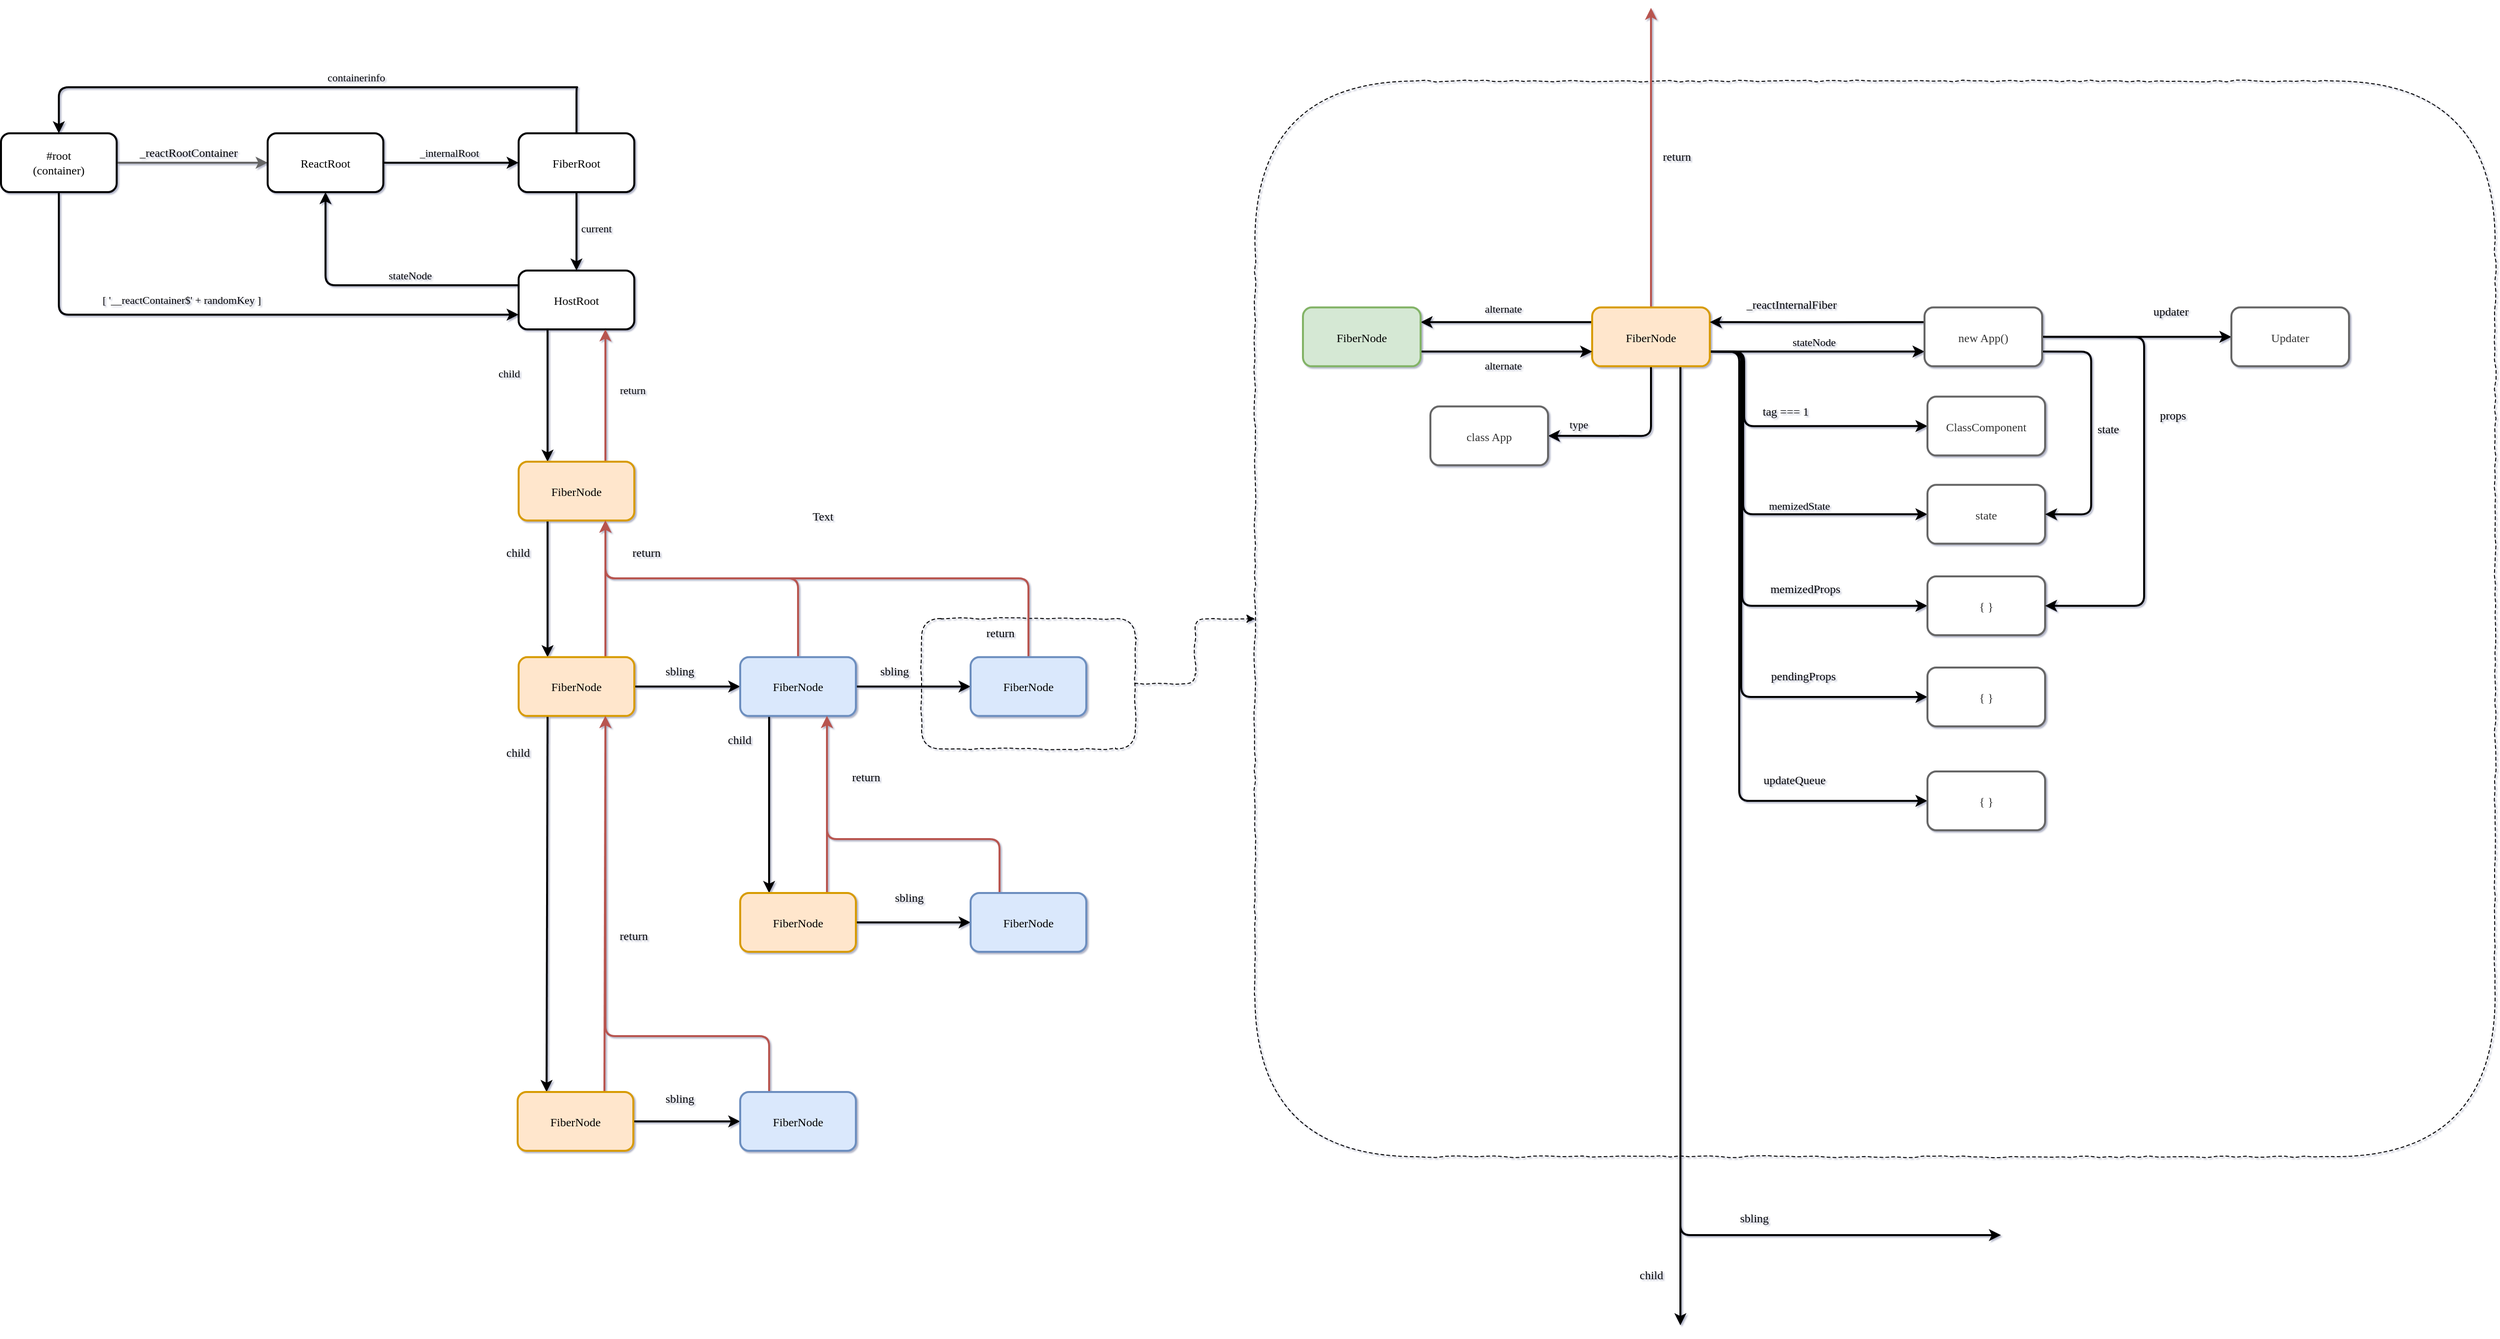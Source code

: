 <mxfile version="13.1.3" pages="3">
    <diagram id="6hGFLwfOUW9BJ-s0fimq" name="RenderTree">
        <mxGraphModel dx="6267" dy="971" grid="0" gridSize="10" guides="1" tooltips="1" connect="1" arrows="1" fold="1" page="1" pageScale="1" pageWidth="4681" pageHeight="3300" background="#ffffff" math="0" shadow="1">
            <root>
                <mxCell id="0"/>
                <mxCell id="1" parent="0"/>
                <mxCell id="yEIh349GqA8fDVVdykC9-94" style="edgeStyle=orthogonalEdgeStyle;rounded=1;jumpStyle=gap;orthogonalLoop=1;jettySize=auto;html=1;exitX=1;exitY=0.5;exitDx=0;exitDy=0;entryX=0;entryY=0.5;entryDx=0;entryDy=0;shadow=0;strokeWidth=1;fontFamily=Comic Sans MS;dashed=1;comic=1;" edge="1" parent="1" source="yEIh349GqA8fDVVdykC9-83" target="yEIh349GqA8fDVVdykC9-84">
                    <mxGeometry relative="1" as="geometry"/>
                </mxCell>
                <mxCell id="yEIh349GqA8fDVVdykC9-83" value="" style="rounded=1;whiteSpace=wrap;html=1;labelBackgroundColor=none;fillColor=none;fontFamily=Comic Sans MS;dashed=1;comic=1;" vertex="1" parent="1">
                    <mxGeometry x="-3642" y="667" width="218" height="133" as="geometry"/>
                </mxCell>
                <mxCell id="yEIh349GqA8fDVVdykC9-84" value="" style="rounded=1;whiteSpace=wrap;html=1;labelBackgroundColor=none;fillColor=none;fontFamily=Comic Sans MS;dashed=1;comic=1;glass=0;" vertex="1" parent="1">
                    <mxGeometry x="-3302" y="118.67" width="1265" height="1097.33" as="geometry"/>
                </mxCell>
                <mxCell id="5" value="" style="edgeStyle=orthogonalEdgeStyle;rounded=1;orthogonalLoop=1;jettySize=auto;html=1;fillColor=#f5f5f5;strokeColor=#666666;strokeWidth=2;fontFamily=Comic Sans MS;" parent="1" source="2" target="3" edge="1">
                    <mxGeometry relative="1" as="geometry">
                        <mxPoint x="-4141" y="202" as="targetPoint"/>
                    </mxGeometry>
                </mxCell>
                <mxCell id="6" value="&lt;span style=&quot;font-size: 12px&quot;&gt;_reactRootContainer&lt;/span&gt;" style="edgeLabel;html=1;align=center;verticalAlign=middle;resizable=0;points=[];labelBackgroundColor=none;fontColor=#000000;fontFamily=Comic Sans MS;" parent="5" vertex="1" connectable="0">
                    <mxGeometry x="-0.05" y="-2" relative="1" as="geometry">
                        <mxPoint y="-12" as="offset"/>
                    </mxGeometry>
                </mxCell>
                <mxCell id="26" style="edgeStyle=orthogonalEdgeStyle;rounded=1;orthogonalLoop=1;jettySize=auto;html=1;exitX=0.5;exitY=1;exitDx=0;exitDy=0;entryX=0;entryY=0.75;entryDx=0;entryDy=0;strokeWidth=2;strokeColor=#000000;fontFamily=Comic Sans MS;" parent="1" source="2" target="17" edge="1">
                    <mxGeometry relative="1" as="geometry"/>
                </mxCell>
                <mxCell id="27" value="[ '__reactContainer$' + randomKey ]" style="edgeLabel;html=1;align=center;verticalAlign=middle;resizable=0;points=[];labelBackgroundColor=none;fontColor=#000000;fontFamily=Comic Sans MS;" parent="26" vertex="1" connectable="0">
                    <mxGeometry x="-0.279" y="2" relative="1" as="geometry">
                        <mxPoint x="36" y="-13" as="offset"/>
                    </mxGeometry>
                </mxCell>
                <mxCell id="2" value="#root&lt;br&gt;(container)" style="rounded=1;whiteSpace=wrap;html=1;strokeWidth=2;fontFamily=Comic Sans MS;" parent="1" vertex="1">
                    <mxGeometry x="-4581" y="172" width="118" height="60" as="geometry"/>
                </mxCell>
                <mxCell id="9" value="" style="edgeStyle=orthogonalEdgeStyle;rounded=1;orthogonalLoop=1;jettySize=auto;html=1;strokeWidth=2;strokeColor=#000000;fontFamily=Comic Sans MS;" parent="1" source="3" target="8" edge="1">
                    <mxGeometry relative="1" as="geometry"/>
                </mxCell>
                <mxCell id="10" value="_internalRoot" style="edgeLabel;html=1;align=center;verticalAlign=middle;resizable=0;points=[];labelBackgroundColor=none;fontColor=#000000;fontFamily=Comic Sans MS;" parent="9" vertex="1" connectable="0">
                    <mxGeometry x="-0.11" y="-3" relative="1" as="geometry">
                        <mxPoint x="5" y="-13" as="offset"/>
                    </mxGeometry>
                </mxCell>
                <mxCell id="3" value="&lt;div style=&quot;line-height: 30px&quot;&gt;&lt;span&gt;ReactRoot&lt;/span&gt;&lt;br&gt;&lt;/div&gt;" style="rounded=1;whiteSpace=wrap;html=1;strokeWidth=2;fontFamily=Comic Sans MS;" parent="1" vertex="1">
                    <mxGeometry x="-4309" y="172" width="118" height="60" as="geometry"/>
                </mxCell>
                <mxCell id="14" value="" style="edgeStyle=orthogonalEdgeStyle;rounded=1;orthogonalLoop=1;jettySize=auto;html=1;entryX=0.5;entryY=0;entryDx=0;entryDy=0;exitX=0.5;exitY=0;exitDx=0;exitDy=0;strokeWidth=2;strokeColor=#000000;fontFamily=Comic Sans MS;" parent="1" source="8" target="2" edge="1">
                    <mxGeometry relative="1" as="geometry">
                        <mxPoint x="-3881" y="92" as="targetPoint"/>
                        <Array as="points">
                            <mxPoint x="-3993" y="125"/>
                            <mxPoint x="-4521" y="125"/>
                        </Array>
                    </mxGeometry>
                </mxCell>
                <mxCell id="16" value="containerinfo" style="edgeLabel;html=1;align=center;verticalAlign=middle;resizable=0;points=[];labelBackgroundColor=none;fontColor=#000000;fontFamily=Comic Sans MS;" parent="14" vertex="1" connectable="0">
                    <mxGeometry x="-0.12" y="1" relative="1" as="geometry">
                        <mxPoint y="-11" as="offset"/>
                    </mxGeometry>
                </mxCell>
                <mxCell id="18" value="" style="edgeStyle=orthogonalEdgeStyle;rounded=1;orthogonalLoop=1;jettySize=auto;html=1;strokeWidth=2;strokeColor=#000000;fontFamily=Comic Sans MS;" parent="1" source="8" target="17" edge="1">
                    <mxGeometry relative="1" as="geometry"/>
                </mxCell>
                <mxCell id="19" value="current" style="edgeLabel;html=1;align=center;verticalAlign=middle;resizable=0;points=[];labelBackgroundColor=none;fontColor=#000000;fontFamily=Comic Sans MS;" parent="18" vertex="1" connectable="0">
                    <mxGeometry x="-0.075" y="1" relative="1" as="geometry">
                        <mxPoint x="19" as="offset"/>
                    </mxGeometry>
                </mxCell>
                <mxCell id="8" value="&lt;div style=&quot;line-height: 30px&quot;&gt;FiberRoot&lt;/div&gt;" style="rounded=1;whiteSpace=wrap;html=1;strokeWidth=2;fontFamily=Comic Sans MS;" parent="1" vertex="1">
                    <mxGeometry x="-4053" y="172" width="118" height="60" as="geometry"/>
                </mxCell>
                <mxCell id="21" style="edgeStyle=orthogonalEdgeStyle;rounded=1;orthogonalLoop=1;jettySize=auto;html=1;exitX=0;exitY=0.25;exitDx=0;exitDy=0;entryX=0.5;entryY=1;entryDx=0;entryDy=0;strokeWidth=2;strokeColor=#000000;fontFamily=Comic Sans MS;" parent="1" source="17" target="3" edge="1">
                    <mxGeometry relative="1" as="geometry"/>
                </mxCell>
                <mxCell id="22" value="stateNode" style="edgeLabel;html=1;align=center;verticalAlign=middle;resizable=0;points=[];labelBackgroundColor=none;fontColor=#000000;fontFamily=Comic Sans MS;" parent="21" vertex="1" connectable="0">
                    <mxGeometry x="-0.238" y="-2" relative="1" as="geometry">
                        <mxPoint y="-8" as="offset"/>
                    </mxGeometry>
                </mxCell>
                <mxCell id="24" value="" style="edgeStyle=orthogonalEdgeStyle;rounded=1;orthogonalLoop=1;jettySize=auto;html=1;strokeWidth=2;strokeColor=#000000;fontFamily=Comic Sans MS;exitX=0.25;exitY=1;exitDx=0;exitDy=0;entryX=0.25;entryY=0;entryDx=0;entryDy=0;" parent="1" source="17" target="23" edge="1">
                    <mxGeometry relative="1" as="geometry">
                        <Array as="points">
                            <mxPoint x="-4023" y="438"/>
                            <mxPoint x="-4023" y="438"/>
                        </Array>
                    </mxGeometry>
                </mxCell>
                <mxCell id="25" value="child" style="edgeLabel;html=1;align=center;verticalAlign=middle;resizable=0;points=[];labelBackgroundColor=none;fontColor=#000000;fontFamily=Comic Sans MS;" parent="24" vertex="1" connectable="0">
                    <mxGeometry x="-0.15" y="1" relative="1" as="geometry">
                        <mxPoint x="-40.44" y="-13.14" as="offset"/>
                    </mxGeometry>
                </mxCell>
                <mxCell id="17" value="&lt;div style=&quot;line-height: 30px&quot;&gt;HostRoot&lt;/div&gt;" style="rounded=1;whiteSpace=wrap;html=1;strokeWidth=2;fontFamily=Comic Sans MS;" parent="1" vertex="1">
                    <mxGeometry x="-4053" y="312" width="118" height="60" as="geometry"/>
                </mxCell>
                <mxCell id="33" value="return" style="edgeStyle=orthogonalEdgeStyle;orthogonalLoop=1;jettySize=auto;html=1;exitX=0.75;exitY=0;exitDx=0;exitDy=0;fontFamily=Comic Sans MS;strokeColor=#b85450;fontColor=#000000;fillColor=#f8cecc;labelBackgroundColor=none;strokeWidth=2;entryX=0.75;entryY=1;entryDx=0;entryDy=0;" parent="1" source="23" target="17" edge="1">
                    <mxGeometry x="0.067" y="-27" relative="1" as="geometry">
                        <mxPoint y="-1" as="offset"/>
                        <mxPoint x="-3978" y="426" as="targetPoint"/>
                        <Array as="points">
                            <mxPoint x="-3964" y="435"/>
                            <mxPoint x="-3964" y="435"/>
                        </Array>
                    </mxGeometry>
                </mxCell>
                <mxCell id="yEIh349GqA8fDVVdykC9-129" style="edgeStyle=orthogonalEdgeStyle;rounded=1;comic=0;jumpStyle=gap;orthogonalLoop=1;jettySize=auto;html=1;exitX=0.25;exitY=1;exitDx=0;exitDy=0;entryX=0.25;entryY=0;entryDx=0;entryDy=0;shadow=0;strokeWidth=2;fontFamily=Comic Sans MS;" edge="1" parent="1" source="23" target="49">
                    <mxGeometry relative="1" as="geometry"/>
                </mxCell>
                <mxCell id="23" value="&lt;div style=&quot;line-height: 30px&quot;&gt;FiberNode&lt;/div&gt;" style="rounded=1;whiteSpace=wrap;html=1;strokeWidth=2;fillColor=#ffe6cc;strokeColor=#d79b00;fontFamily=Comic Sans MS;" parent="1" vertex="1">
                    <mxGeometry x="-4053" y="507" width="118" height="60" as="geometry"/>
                </mxCell>
                <mxCell id="55" value="" style="edgeStyle=orthogonalEdgeStyle;rounded=1;orthogonalLoop=1;jettySize=auto;html=1;strokeColor=#000000;strokeWidth=2;fontColor=#000000;fontFamily=Comic Sans MS;entryX=0;entryY=0.5;entryDx=0;entryDy=0;" parent="1" source="49" target="y9kCITBAPeY9TBbYFgal-57" edge="1">
                    <mxGeometry relative="1" as="geometry"/>
                </mxCell>
                <mxCell id="y9kCITBAPeY9TBbYFgal-62" value="" style="edgeStyle=orthogonalEdgeStyle;rounded=1;jumpStyle=gap;orthogonalLoop=1;jettySize=auto;html=1;fontFamily=Helvetica;strokeWidth=2;entryX=0.25;entryY=0;entryDx=0;entryDy=0;exitX=0.25;exitY=1;exitDx=0;exitDy=0;" edge="1" parent="1" source="49" target="y9kCITBAPeY9TBbYFgal-61">
                    <mxGeometry relative="1" as="geometry">
                        <mxPoint x="-3806" y="1083" as="targetPoint"/>
                        <Array as="points"/>
                    </mxGeometry>
                </mxCell>
                <mxCell id="yEIh349GqA8fDVVdykC9-130" style="edgeStyle=orthogonalEdgeStyle;rounded=1;comic=0;jumpStyle=gap;orthogonalLoop=1;jettySize=auto;html=1;exitX=0.75;exitY=0;exitDx=0;exitDy=0;entryX=0.75;entryY=1;entryDx=0;entryDy=0;shadow=0;strokeWidth=2;fontFamily=Comic Sans MS;fillColor=#f8cecc;strokeColor=#b85450;" edge="1" parent="1" source="49" target="23">
                    <mxGeometry relative="1" as="geometry"/>
                </mxCell>
                <mxCell id="49" value="&lt;div style=&quot;line-height: 30px&quot;&gt;FiberNode&lt;/div&gt;" style="rounded=1;whiteSpace=wrap;html=1;strokeWidth=2;fillColor=#ffe6cc;strokeColor=#d79b00;fontFamily=Comic Sans MS;" parent="1" vertex="1">
                    <mxGeometry x="-4053" y="706.41" width="118" height="60" as="geometry"/>
                </mxCell>
                <mxCell id="y9kCITBAPeY9TBbYFgal-65" style="edgeStyle=orthogonalEdgeStyle;rounded=1;jumpStyle=gap;orthogonalLoop=1;jettySize=auto;html=1;exitX=0.75;exitY=0;exitDx=0;exitDy=0;entryX=0.75;entryY=1;entryDx=0;entryDy=0;fontFamily=Helvetica;strokeWidth=2;fillColor=#f8cecc;strokeColor=#b85450;" edge="1" parent="1" source="y9kCITBAPeY9TBbYFgal-61" target="49">
                    <mxGeometry relative="1" as="geometry">
                        <Array as="points">
                            <mxPoint x="-3964" y="1150"/>
                        </Array>
                    </mxGeometry>
                </mxCell>
                <mxCell id="yEIh349GqA8fDVVdykC9-123" value="" style="edgeStyle=orthogonalEdgeStyle;rounded=1;comic=0;jumpStyle=gap;orthogonalLoop=1;jettySize=auto;html=1;shadow=0;strokeWidth=2;fontFamily=Comic Sans MS;" edge="1" parent="1" source="y9kCITBAPeY9TBbYFgal-61" target="yEIh349GqA8fDVVdykC9-122">
                    <mxGeometry relative="1" as="geometry"/>
                </mxCell>
                <mxCell id="y9kCITBAPeY9TBbYFgal-61" value="&lt;div style=&quot;line-height: 30px&quot;&gt;FiberNode&lt;/div&gt;" style="rounded=1;whiteSpace=wrap;html=1;strokeWidth=2;fillColor=#ffe6cc;strokeColor=#d79b00;fontFamily=Comic Sans MS;" vertex="1" parent="1">
                    <mxGeometry x="-4054" y="1150" width="118" height="60" as="geometry"/>
                </mxCell>
                <mxCell id="yEIh349GqA8fDVVdykC9-125" style="edgeStyle=orthogonalEdgeStyle;rounded=1;comic=0;jumpStyle=gap;orthogonalLoop=1;jettySize=auto;html=1;exitX=0.25;exitY=0;exitDx=0;exitDy=0;entryX=0.75;entryY=1;entryDx=0;entryDy=0;shadow=0;strokeWidth=2;fontFamily=Comic Sans MS;fillColor=#f8cecc;strokeColor=#b85450;" edge="1" parent="1" source="yEIh349GqA8fDVVdykC9-122" target="49">
                    <mxGeometry relative="1" as="geometry">
                        <Array as="points">
                            <mxPoint x="-3797" y="1093"/>
                            <mxPoint x="-3964" y="1093"/>
                        </Array>
                    </mxGeometry>
                </mxCell>
                <mxCell id="yEIh349GqA8fDVVdykC9-122" value="&lt;div style=&quot;line-height: 30px&quot;&gt;FiberNode&lt;/div&gt;" style="rounded=1;whiteSpace=wrap;html=1;strokeWidth=2;fillColor=#dae8fc;strokeColor=#6c8ebf;fontFamily=Comic Sans MS;" vertex="1" parent="1">
                    <mxGeometry x="-3827" y="1150" width="118" height="60" as="geometry"/>
                </mxCell>
                <mxCell id="4NaioDf9YOaBLqnRRTNc-61" style="edgeStyle=orthogonalEdgeStyle;rounded=1;orthogonalLoop=1;jettySize=auto;html=1;exitX=0.5;exitY=0;exitDx=0;exitDy=0;entryX=0.75;entryY=1;entryDx=0;entryDy=0;strokeColor=#b85450;strokeWidth=2;fontColor=#000000;fontFamily=Comic Sans MS;fillColor=#f8cecc;" parent="1" source="54" target="23" edge="1">
                    <mxGeometry relative="1" as="geometry">
                        <Array as="points">
                            <mxPoint x="-3533" y="626"/>
                            <mxPoint x="-3964" y="626"/>
                        </Array>
                    </mxGeometry>
                </mxCell>
                <mxCell id="y9kCITBAPeY9TBbYFgal-58" style="edgeStyle=orthogonalEdgeStyle;rounded=1;jumpStyle=gap;orthogonalLoop=1;jettySize=auto;html=1;exitX=1;exitY=0.5;exitDx=0;exitDy=0;entryX=0;entryY=0.5;entryDx=0;entryDy=0;fontFamily=Comic Sans MS;strokeWidth=2;" edge="1" parent="1" source="y9kCITBAPeY9TBbYFgal-57" target="54">
                    <mxGeometry relative="1" as="geometry">
                        <Array as="points"/>
                    </mxGeometry>
                </mxCell>
                <mxCell id="54" value="&lt;div style=&quot;line-height: 30px&quot;&gt;FiberNode&lt;/div&gt;" style="rounded=1;whiteSpace=wrap;html=1;strokeWidth=2;fontFamily=Comic Sans MS;fillColor=#dae8fc;strokeColor=#6c8ebf;" parent="1" vertex="1">
                    <mxGeometry x="-3592" y="706.41" width="118" height="60" as="geometry"/>
                </mxCell>
                <mxCell id="57" value="sbling" style="text;html=1;align=center;verticalAlign=middle;resizable=0;points=[];autosize=1;fontColor=#000000;fontFamily=Comic Sans MS;" parent="1" vertex="1">
                    <mxGeometry x="-3691" y="712.41" width="42" height="18" as="geometry"/>
                </mxCell>
                <mxCell id="y9kCITBAPeY9TBbYFgal-60" style="edgeStyle=orthogonalEdgeStyle;rounded=1;jumpStyle=gap;orthogonalLoop=1;jettySize=auto;html=1;exitX=0.5;exitY=0;exitDx=0;exitDy=0;entryX=0.75;entryY=1;entryDx=0;entryDy=0;fontFamily=Comic Sans MS;strokeWidth=2;fillColor=#f8cecc;strokeColor=#b85450;" edge="1" parent="1" source="y9kCITBAPeY9TBbYFgal-57" target="23">
                    <mxGeometry relative="1" as="geometry">
                        <Array as="points">
                            <mxPoint x="-3768" y="626"/>
                            <mxPoint x="-3964" y="626"/>
                        </Array>
                    </mxGeometry>
                </mxCell>
                <mxCell id="yEIh349GqA8fDVVdykC9-127" style="edgeStyle=orthogonalEdgeStyle;rounded=1;comic=0;jumpStyle=gap;orthogonalLoop=1;jettySize=auto;html=1;exitX=0.25;exitY=1;exitDx=0;exitDy=0;entryX=0.25;entryY=0;entryDx=0;entryDy=0;shadow=0;strokeWidth=2;fontFamily=Comic Sans MS;" edge="1" parent="1" source="y9kCITBAPeY9TBbYFgal-57" target="yEIh349GqA8fDVVdykC9-110">
                    <mxGeometry relative="1" as="geometry"/>
                </mxCell>
                <mxCell id="y9kCITBAPeY9TBbYFgal-57" value="&lt;div style=&quot;line-height: 30px&quot;&gt;FiberNode&lt;/div&gt;" style="rounded=1;whiteSpace=wrap;html=1;strokeWidth=2;fontFamily=Comic Sans MS;fillColor=#dae8fc;strokeColor=#6c8ebf;" vertex="1" parent="1">
                    <mxGeometry x="-3827" y="706.41" width="118" height="60" as="geometry"/>
                </mxCell>
                <mxCell id="yEIh349GqA8fDVVdykC9-118" value="" style="edgeStyle=orthogonalEdgeStyle;rounded=1;comic=0;jumpStyle=gap;orthogonalLoop=1;jettySize=auto;html=1;shadow=0;strokeWidth=2;fontFamily=Comic Sans MS;" edge="1" parent="1" source="yEIh349GqA8fDVVdykC9-110" target="yEIh349GqA8fDVVdykC9-117">
                    <mxGeometry relative="1" as="geometry"/>
                </mxCell>
                <mxCell id="yEIh349GqA8fDVVdykC9-126" style="edgeStyle=orthogonalEdgeStyle;rounded=1;comic=0;jumpStyle=gap;orthogonalLoop=1;jettySize=auto;html=1;exitX=0.75;exitY=0;exitDx=0;exitDy=0;entryX=0.75;entryY=1;entryDx=0;entryDy=0;shadow=0;strokeWidth=2;fontFamily=Comic Sans MS;fillColor=#f8cecc;strokeColor=#b85450;" edge="1" parent="1" source="yEIh349GqA8fDVVdykC9-110" target="y9kCITBAPeY9TBbYFgal-57">
                    <mxGeometry relative="1" as="geometry"/>
                </mxCell>
                <mxCell id="yEIh349GqA8fDVVdykC9-110" value="&lt;div style=&quot;line-height: 30px&quot;&gt;FiberNode&lt;/div&gt;" style="rounded=1;whiteSpace=wrap;html=1;strokeWidth=2;fontFamily=Comic Sans MS;fillColor=#ffe6cc;strokeColor=#d79b00;" vertex="1" parent="1">
                    <mxGeometry x="-3827" y="947" width="118" height="60" as="geometry"/>
                </mxCell>
                <mxCell id="yEIh349GqA8fDVVdykC9-120" style="edgeStyle=orthogonalEdgeStyle;rounded=1;comic=0;jumpStyle=gap;orthogonalLoop=1;jettySize=auto;html=1;exitX=0.25;exitY=0;exitDx=0;exitDy=0;shadow=0;strokeWidth=2;fontFamily=Comic Sans MS;entryX=0.75;entryY=1;entryDx=0;entryDy=0;fillColor=#f8cecc;strokeColor=#b85450;" edge="1" parent="1" source="yEIh349GqA8fDVVdykC9-117" target="y9kCITBAPeY9TBbYFgal-57">
                    <mxGeometry relative="1" as="geometry">
                        <mxPoint x="-3698" y="799" as="targetPoint"/>
                        <Array as="points">
                            <mxPoint x="-3562" y="892"/>
                            <mxPoint x="-3738" y="892"/>
                        </Array>
                    </mxGeometry>
                </mxCell>
                <mxCell id="yEIh349GqA8fDVVdykC9-117" value="&lt;div style=&quot;line-height: 30px&quot;&gt;FiberNode&lt;/div&gt;" style="rounded=1;whiteSpace=wrap;html=1;strokeWidth=2;fontFamily=Comic Sans MS;fillColor=#dae8fc;strokeColor=#6c8ebf;" vertex="1" parent="1">
                    <mxGeometry x="-3592" y="947" width="118" height="60" as="geometry"/>
                </mxCell>
                <mxCell id="y9kCITBAPeY9TBbYFgal-59" value="sbling" style="text;html=1;align=center;verticalAlign=middle;resizable=0;points=[];autosize=1;fontFamily=Comic Sans MS;" vertex="1" parent="1">
                    <mxGeometry x="-3910" y="712.41" width="42" height="18" as="geometry"/>
                </mxCell>
                <mxCell id="y9kCITBAPeY9TBbYFgal-63" value="child" style="text;html=1;align=center;verticalAlign=middle;resizable=0;points=[];autosize=1;fontFamily=Comic Sans MS;" vertex="1" parent="1">
                    <mxGeometry x="-4073" y="795" width="37" height="18" as="geometry"/>
                </mxCell>
                <mxCell id="y9kCITBAPeY9TBbYFgal-66" value="return" style="text;html=1;align=center;verticalAlign=middle;resizable=0;points=[];autosize=1;fontFamily=Comic Sans MS;" vertex="1" parent="1">
                    <mxGeometry x="-3959" y="982" width="46" height="18" as="geometry"/>
                </mxCell>
                <mxCell id="y9kCITBAPeY9TBbYFgal-68" value="return" style="text;html=1;align=center;verticalAlign=middle;resizable=0;points=[];autosize=1;fontFamily=Comic Sans MS;" vertex="1" parent="1">
                    <mxGeometry x="-3946" y="590.67" width="46" height="18" as="geometry"/>
                </mxCell>
                <mxCell id="y9kCITBAPeY9TBbYFgal-69" value="return" style="text;html=1;align=center;verticalAlign=middle;resizable=0;points=[];autosize=1;fontFamily=Comic Sans MS;" vertex="1" parent="1">
                    <mxGeometry x="-3585" y="673" width="46" height="18" as="geometry"/>
                </mxCell>
                <mxCell id="yEIh349GqA8fDVVdykC9-57" value="" style="edgeStyle=orthogonalEdgeStyle;rounded=1;orthogonalLoop=1;jettySize=auto;html=1;fontFamily=Comic Sans MS;strokeColor=#000000;strokeWidth=2;exitX=1;exitY=0.75;exitDx=0;exitDy=0;entryX=0;entryY=0.75;entryDx=0;entryDy=0;" edge="1" parent="1" source="yEIh349GqA8fDVVdykC9-65" target="yEIh349GqA8fDVVdykC9-75">
                    <mxGeometry relative="1" as="geometry"/>
                </mxCell>
                <mxCell id="yEIh349GqA8fDVVdykC9-58" value="stateNode" style="edgeLabel;html=1;align=center;verticalAlign=middle;resizable=0;points=[];fontFamily=Comic Sans MS;fontColor=#000000;labelBackgroundColor=none;" vertex="1" connectable="0" parent="yEIh349GqA8fDVVdykC9-57">
                    <mxGeometry x="-0.03" y="2" relative="1" as="geometry">
                        <mxPoint y="-8" as="offset"/>
                    </mxGeometry>
                </mxCell>
                <mxCell id="yEIh349GqA8fDVVdykC9-59" value="type" style="edgeStyle=orthogonalEdgeStyle;orthogonalLoop=1;jettySize=auto;html=1;labelBackgroundColor=none;strokeColor=#000000;strokeWidth=2;fontFamily=Comic Sans MS;fontColor=#000000;entryX=1;entryY=0.5;entryDx=0;entryDy=0;" edge="1" parent="1" source="yEIh349GqA8fDVVdykC9-65" target="yEIh349GqA8fDVVdykC9-71">
                    <mxGeometry x="0.637" y="-12" relative="1" as="geometry">
                        <Array as="points">
                            <mxPoint x="-2898" y="480.67"/>
                        </Array>
                        <mxPoint x="-1" as="offset"/>
                    </mxGeometry>
                </mxCell>
                <mxCell id="yEIh349GqA8fDVVdykC9-60" value="" style="edgeStyle=orthogonalEdgeStyle;rounded=1;orthogonalLoop=1;jettySize=auto;html=1;strokeColor=#000000;strokeWidth=2;exitX=1;exitY=0.75;exitDx=0;exitDy=0;fontFamily=Comic Sans MS;" edge="1" parent="1" source="yEIh349GqA8fDVVdykC9-65" target="yEIh349GqA8fDVVdykC9-70">
                    <mxGeometry relative="1" as="geometry">
                        <Array as="points">
                            <mxPoint x="-2804" y="394.67"/>
                            <mxPoint x="-2804" y="560.67"/>
                        </Array>
                    </mxGeometry>
                </mxCell>
                <mxCell id="yEIh349GqA8fDVVdykC9-61" value="memizedState" style="edgeLabel;html=1;align=center;verticalAlign=middle;resizable=0;points=[];fontColor=#000000;labelBackgroundColor=none;fontFamily=Comic Sans MS;" vertex="1" connectable="0" parent="yEIh349GqA8fDVVdykC9-60">
                    <mxGeometry x="-0.286" y="60" relative="1" as="geometry">
                        <mxPoint x="-3" y="53" as="offset"/>
                    </mxGeometry>
                </mxCell>
                <mxCell id="yEIh349GqA8fDVVdykC9-62" value="" style="edgeStyle=orthogonalEdgeStyle;rounded=1;orthogonalLoop=1;jettySize=auto;html=1;strokeColor=#000000;strokeWidth=2;fontColor=#000000;entryX=1;entryY=0.25;entryDx=0;entryDy=0;exitX=0;exitY=0.25;exitDx=0;exitDy=0;fontFamily=Comic Sans MS;" edge="1" parent="1" source="yEIh349GqA8fDVVdykC9-65" target="yEIh349GqA8fDVVdykC9-69">
                    <mxGeometry relative="1" as="geometry"/>
                </mxCell>
                <mxCell id="yEIh349GqA8fDVVdykC9-63" value="alternate" style="edgeLabel;html=1;align=center;verticalAlign=middle;resizable=0;points=[];fontColor=#000000;labelBackgroundColor=none;fontFamily=Comic Sans MS;" vertex="1" connectable="0" parent="yEIh349GqA8fDVVdykC9-62">
                    <mxGeometry x="0.04" relative="1" as="geometry">
                        <mxPoint y="-14" as="offset"/>
                    </mxGeometry>
                </mxCell>
                <mxCell id="yEIh349GqA8fDVVdykC9-64" style="edgeStyle=orthogonalEdgeStyle;rounded=1;orthogonalLoop=1;jettySize=auto;html=1;exitX=1;exitY=0.75;exitDx=0;exitDy=0;entryX=0;entryY=0.5;entryDx=0;entryDy=0;strokeColor=#000000;strokeWidth=2;fontColor=#000000;fontFamily=Comic Sans MS;" edge="1" parent="1" source="yEIh349GqA8fDVVdykC9-65" target="yEIh349GqA8fDVVdykC9-77">
                    <mxGeometry relative="1" as="geometry">
                        <Array as="points">
                            <mxPoint x="-2803" y="395"/>
                            <mxPoint x="-2803" y="471"/>
                        </Array>
                    </mxGeometry>
                </mxCell>
                <mxCell id="yEIh349GqA8fDVVdykC9-86" style="edgeStyle=orthogonalEdgeStyle;rounded=0;jumpStyle=gap;orthogonalLoop=1;jettySize=auto;html=1;exitX=0.5;exitY=0;exitDx=0;exitDy=0;shadow=0;fontFamily=Comic Sans MS;strokeWidth=2;fillColor=#f8cecc;strokeColor=#b85450;" edge="1" parent="1" source="yEIh349GqA8fDVVdykC9-65">
                    <mxGeometry relative="1" as="geometry">
                        <mxPoint x="-2898" y="44.003" as="targetPoint"/>
                    </mxGeometry>
                </mxCell>
                <mxCell id="yEIh349GqA8fDVVdykC9-89" style="edgeStyle=orthogonalEdgeStyle;rounded=0;jumpStyle=gap;orthogonalLoop=1;jettySize=auto;html=1;exitX=0.75;exitY=1;exitDx=0;exitDy=0;shadow=0;strokeWidth=2;fontFamily=Comic Sans MS;" edge="1" parent="1" source="yEIh349GqA8fDVVdykC9-65">
                    <mxGeometry relative="1" as="geometry">
                        <mxPoint x="-2868" y="1388" as="targetPoint"/>
                    </mxGeometry>
                </mxCell>
                <mxCell id="yEIh349GqA8fDVVdykC9-91" style="edgeStyle=orthogonalEdgeStyle;rounded=1;jumpStyle=gap;orthogonalLoop=1;jettySize=auto;html=1;exitX=0.75;exitY=1;exitDx=0;exitDy=0;strokeWidth=2;fontFamily=Helvetica;" edge="1" parent="1" source="yEIh349GqA8fDVVdykC9-65">
                    <mxGeometry relative="1" as="geometry">
                        <mxPoint x="-2541" y="1296" as="targetPoint"/>
                        <Array as="points">
                            <mxPoint x="-2868" y="1296"/>
                            <mxPoint x="-2548" y="1296"/>
                        </Array>
                    </mxGeometry>
                </mxCell>
                <mxCell id="yEIh349GqA8fDVVdykC9-98" style="edgeStyle=orthogonalEdgeStyle;rounded=1;comic=0;jumpStyle=gap;orthogonalLoop=1;jettySize=auto;html=1;exitX=1;exitY=0.75;exitDx=0;exitDy=0;entryX=0;entryY=0.5;entryDx=0;entryDy=0;shadow=0;strokeWidth=2;fontFamily=Comic Sans MS;" edge="1" parent="1" source="yEIh349GqA8fDVVdykC9-65" target="yEIh349GqA8fDVVdykC9-96">
                    <mxGeometry relative="1" as="geometry">
                        <Array as="points">
                            <mxPoint x="-2805" y="395"/>
                            <mxPoint x="-2805" y="654"/>
                        </Array>
                    </mxGeometry>
                </mxCell>
                <mxCell id="yEIh349GqA8fDVVdykC9-103" style="edgeStyle=orthogonalEdgeStyle;rounded=1;comic=0;jumpStyle=gap;orthogonalLoop=1;jettySize=auto;html=1;exitX=1;exitY=0.75;exitDx=0;exitDy=0;entryX=0;entryY=0.5;entryDx=0;entryDy=0;shadow=0;strokeWidth=2;fontFamily=Comic Sans MS;" edge="1" parent="1" source="yEIh349GqA8fDVVdykC9-65" target="yEIh349GqA8fDVVdykC9-102">
                    <mxGeometry relative="1" as="geometry">
                        <Array as="points">
                            <mxPoint x="-2806" y="395"/>
                            <mxPoint x="-2806" y="747"/>
                        </Array>
                    </mxGeometry>
                </mxCell>
                <mxCell id="yEIh349GqA8fDVVdykC9-108" style="edgeStyle=orthogonalEdgeStyle;rounded=1;comic=0;jumpStyle=gap;orthogonalLoop=1;jettySize=auto;html=1;exitX=1;exitY=0.75;exitDx=0;exitDy=0;entryX=0;entryY=0.5;entryDx=0;entryDy=0;shadow=0;strokeWidth=2;fontFamily=Comic Sans MS;" edge="1" parent="1" source="yEIh349GqA8fDVVdykC9-65" target="yEIh349GqA8fDVVdykC9-107">
                    <mxGeometry relative="1" as="geometry">
                        <Array as="points">
                            <mxPoint x="-2808" y="395"/>
                            <mxPoint x="-2808" y="853"/>
                        </Array>
                    </mxGeometry>
                </mxCell>
                <mxCell id="yEIh349GqA8fDVVdykC9-65" value="&lt;div style=&quot;line-height: 30px&quot;&gt;FiberNode&lt;/div&gt;" style="rounded=1;whiteSpace=wrap;html=1;strokeWidth=2;fillColor=#ffe6cc;strokeColor=#d79b00;fontFamily=Comic Sans MS;" vertex="1" parent="1">
                    <mxGeometry x="-2958" y="349.67" width="120" height="60" as="geometry"/>
                </mxCell>
                <mxCell id="yEIh349GqA8fDVVdykC9-66" value="" style="edgeStyle=orthogonalEdgeStyle;rounded=1;orthogonalLoop=1;jettySize=auto;html=1;exitX=1;exitY=0.75;exitDx=0;exitDy=0;entryX=0;entryY=0.75;entryDx=0;entryDy=0;strokeColor=#000000;strokeWidth=2;fontColor=#000000;shadow=0;jumpStyle=gap;fontFamily=Comic Sans MS;" edge="1" parent="1" source="yEIh349GqA8fDVVdykC9-69" target="yEIh349GqA8fDVVdykC9-65">
                    <mxGeometry x="-0.006" y="-15" relative="1" as="geometry">
                        <mxPoint as="offset"/>
                    </mxGeometry>
                </mxCell>
                <mxCell id="yEIh349GqA8fDVVdykC9-69" value="&lt;div style=&quot;line-height: 30px&quot;&gt;FiberNode&lt;/div&gt;" style="rounded=1;whiteSpace=wrap;html=1;strokeWidth=2;fillColor=#d5e8d4;strokeColor=#82b366;fontFamily=Comic Sans MS;" vertex="1" parent="1">
                    <mxGeometry x="-3253" y="349.67" width="120" height="60" as="geometry"/>
                </mxCell>
                <mxCell id="yEIh349GqA8fDVVdykC9-70" value="&lt;div style=&quot;line-height: 30px&quot;&gt;state&lt;/div&gt;" style="rounded=1;whiteSpace=wrap;html=1;strokeWidth=2;fillColor=#ffffff;strokeColor=#666666;fontColor=#333333;fontFamily=Comic Sans MS;" vertex="1" parent="1">
                    <mxGeometry x="-2616" y="530.67" width="120" height="60" as="geometry"/>
                </mxCell>
                <mxCell id="yEIh349GqA8fDVVdykC9-96" value="&lt;div style=&quot;line-height: 30px&quot;&gt;{ }&lt;/div&gt;" style="rounded=1;whiteSpace=wrap;html=1;strokeWidth=2;fillColor=#ffffff;strokeColor=#666666;fontColor=#333333;fontFamily=Comic Sans MS;" vertex="1" parent="1">
                    <mxGeometry x="-2616" y="624.0" width="120" height="60" as="geometry"/>
                </mxCell>
                <mxCell id="yEIh349GqA8fDVVdykC9-71" value="&lt;div style=&quot;line-height: 30px&quot;&gt;class App&lt;/div&gt;" style="rounded=1;whiteSpace=wrap;html=1;strokeWidth=2;fillColor=#ffffff;strokeColor=#666666;fontColor=#333333;fontFamily=Comic Sans MS;labelBackgroundColor=none;" vertex="1" parent="1">
                    <mxGeometry x="-3123" y="450.67" width="120" height="60" as="geometry"/>
                </mxCell>
                <mxCell id="yEIh349GqA8fDVVdykC9-72" value="&lt;div style=&quot;color: rgb(0 , 0 , 0) ; background-color: rgb(255 , 255 , 255) ; font-size: 12px ; line-height: 30px&quot;&gt;&lt;br&gt;&lt;/div&gt;" style="edgeStyle=orthogonalEdgeStyle;rounded=1;orthogonalLoop=1;jettySize=auto;html=1;exitX=0;exitY=0.25;exitDx=0;exitDy=0;entryX=1;entryY=0.25;entryDx=0;entryDy=0;fontFamily=Comic Sans MS;strokeColor=#000000;strokeWidth=2;labelBackgroundColor=none;" edge="1" parent="1" source="yEIh349GqA8fDVVdykC9-75" target="yEIh349GqA8fDVVdykC9-65">
                    <mxGeometry x="0.02" y="-22" relative="1" as="geometry">
                        <Array as="points">
                            <mxPoint x="-2742" y="364.67"/>
                            <mxPoint x="-2742" y="364.67"/>
                        </Array>
                        <mxPoint as="offset"/>
                    </mxGeometry>
                </mxCell>
                <mxCell id="yEIh349GqA8fDVVdykC9-73" value="" style="edgeStyle=orthogonalEdgeStyle;rounded=1;orthogonalLoop=1;jettySize=auto;html=1;strokeColor=#000000;strokeWidth=2;labelBackgroundColor=#2a2a2a;fontColor=#f0f0f0;fontFamily=Comic Sans MS;" edge="1" parent="1" source="yEIh349GqA8fDVVdykC9-75" target="yEIh349GqA8fDVVdykC9-76">
                    <mxGeometry x="0.025" y="18" relative="1" as="geometry">
                        <mxPoint as="offset"/>
                    </mxGeometry>
                </mxCell>
                <mxCell id="yEIh349GqA8fDVVdykC9-74" value="" style="edgeStyle=orthogonalEdgeStyle;rounded=1;orthogonalLoop=1;jettySize=auto;html=1;exitX=1;exitY=0.75;exitDx=0;exitDy=0;entryX=1;entryY=0.5;entryDx=0;entryDy=0;strokeColor=#000000;strokeWidth=2;fontFamily=Comic Sans MS;" edge="1" parent="1" source="yEIh349GqA8fDVVdykC9-75" target="yEIh349GqA8fDVVdykC9-70">
                    <mxGeometry x="-0.005" y="21" relative="1" as="geometry">
                        <mxPoint as="offset"/>
                        <Array as="points">
                            <mxPoint x="-2449" y="394.67"/>
                            <mxPoint x="-2449" y="560.67"/>
                        </Array>
                    </mxGeometry>
                </mxCell>
                <mxCell id="yEIh349GqA8fDVVdykC9-99" style="edgeStyle=orthogonalEdgeStyle;rounded=1;comic=0;jumpStyle=gap;orthogonalLoop=1;jettySize=auto;html=1;exitX=1;exitY=0.5;exitDx=0;exitDy=0;entryX=1;entryY=0.5;entryDx=0;entryDy=0;shadow=0;strokeWidth=2;fontFamily=Comic Sans MS;" edge="1" parent="1" source="yEIh349GqA8fDVVdykC9-75" target="yEIh349GqA8fDVVdykC9-96">
                    <mxGeometry relative="1" as="geometry">
                        <Array as="points">
                            <mxPoint x="-2395" y="380"/>
                            <mxPoint x="-2395" y="654"/>
                        </Array>
                    </mxGeometry>
                </mxCell>
                <mxCell id="yEIh349GqA8fDVVdykC9-75" value="&lt;div style=&quot;line-height: 30px&quot;&gt;new App()&lt;/div&gt;" style="rounded=1;whiteSpace=wrap;html=1;strokeWidth=2;fillColor=#ffffff;strokeColor=#666666;fontColor=#333333;fontFamily=Comic Sans MS;" vertex="1" parent="1">
                    <mxGeometry x="-2619" y="349.67" width="120" height="60" as="geometry"/>
                </mxCell>
                <mxCell id="yEIh349GqA8fDVVdykC9-76" value="&lt;div style=&quot;line-height: 30px&quot;&gt;Updater&lt;/div&gt;" style="rounded=1;whiteSpace=wrap;html=1;strokeWidth=2;fillColor=#ffffff;strokeColor=#666666;fontColor=#333333;fontFamily=Comic Sans MS;" vertex="1" parent="1">
                    <mxGeometry x="-2306" y="349.67" width="120" height="60" as="geometry"/>
                </mxCell>
                <mxCell id="yEIh349GqA8fDVVdykC9-77" value="&lt;div style=&quot;line-height: 30px&quot;&gt;ClassComponent&lt;/div&gt;" style="rounded=1;whiteSpace=wrap;html=1;strokeWidth=2;fillColor=#ffffff;strokeColor=#666666;fontColor=#333333;fontFamily=Comic Sans MS;" vertex="1" parent="1">
                    <mxGeometry x="-2616" y="440.67" width="120" height="60" as="geometry"/>
                </mxCell>
                <mxCell id="yEIh349GqA8fDVVdykC9-78" value="&lt;span style=&quot;&quot;&gt;alternate&lt;/span&gt;" style="edgeLabel;html=1;align=center;verticalAlign=middle;resizable=0;points=[];fontColor=#000000;labelBackgroundColor=none;fontFamily=Comic Sans MS;" vertex="1" connectable="0" parent="1">
                    <mxGeometry x="-3066" y="405.667" as="geometry">
                        <mxPoint x="17" y="2.92" as="offset"/>
                    </mxGeometry>
                </mxCell>
                <mxCell id="yEIh349GqA8fDVVdykC9-79" value="tag === 1" style="text;html=1;align=center;verticalAlign=middle;resizable=0;points=[];autosize=1;fontFamily=Comic Sans MS;" vertex="1" parent="1">
                    <mxGeometry x="-2791" y="446.67" width="59" height="18" as="geometry"/>
                </mxCell>
                <mxCell id="yEIh349GqA8fDVVdykC9-80" value="_reactInternalFiber" style="text;html=1;align=center;verticalAlign=middle;resizable=0;points=[];autosize=1;fontFamily=Comic Sans MS;" vertex="1" parent="1">
                    <mxGeometry x="-2817" y="337.67" width="124" height="18" as="geometry"/>
                </mxCell>
                <mxCell id="yEIh349GqA8fDVVdykC9-81" value="updater" style="text;html=1;align=center;verticalAlign=middle;resizable=0;points=[];autosize=1;fontFamily=Comic Sans MS;" vertex="1" parent="1">
                    <mxGeometry x="-2395" y="345.0" width="54" height="18" as="geometry"/>
                </mxCell>
                <mxCell id="yEIh349GqA8fDVVdykC9-82" value="state" style="text;html=1;align=center;verticalAlign=middle;resizable=0;points=[];autosize=1;fontFamily=Comic Sans MS;" vertex="1" parent="1">
                    <mxGeometry x="-2452" y="464.67" width="40" height="18" as="geometry"/>
                </mxCell>
                <mxCell id="yEIh349GqA8fDVVdykC9-88" value="return" style="text;html=1;align=center;verticalAlign=middle;resizable=0;points=[];autosize=1;fontFamily=Comic Sans MS;" vertex="1" parent="1">
                    <mxGeometry x="-2895" y="186.67" width="46" height="18" as="geometry"/>
                </mxCell>
                <mxCell id="yEIh349GqA8fDVVdykC9-90" value="child" style="text;html=1;align=center;verticalAlign=middle;resizable=0;points=[];autosize=1;fontFamily=Comic Sans MS;" vertex="1" parent="1">
                    <mxGeometry x="-2916.5" y="1328" width="37" height="18" as="geometry"/>
                </mxCell>
                <mxCell id="yEIh349GqA8fDVVdykC9-93" value="sbling" style="text;html=1;align=center;verticalAlign=middle;resizable=0;points=[];autosize=1;fontFamily=Comic Sans MS;" vertex="1" parent="1">
                    <mxGeometry x="-2814" y="1270" width="42" height="18" as="geometry"/>
                </mxCell>
                <mxCell id="yEIh349GqA8fDVVdykC9-100" value="props" style="text;html=1;align=center;verticalAlign=middle;resizable=0;points=[];autosize=1;fontFamily=Comic Sans MS;" vertex="1" parent="1">
                    <mxGeometry x="-2387" y="450.67" width="41" height="18" as="geometry"/>
                </mxCell>
                <mxCell id="yEIh349GqA8fDVVdykC9-101" value="memizedProps" style="text;html=1;align=center;verticalAlign=middle;resizable=0;points=[];autosize=1;fontFamily=Comic Sans MS;" vertex="1" parent="1">
                    <mxGeometry x="-2786" y="628" width="89" height="18" as="geometry"/>
                </mxCell>
                <mxCell id="yEIh349GqA8fDVVdykC9-102" value="&lt;div style=&quot;line-height: 30px&quot;&gt;{ }&lt;/div&gt;" style="rounded=1;whiteSpace=wrap;html=1;strokeWidth=2;fillColor=#ffffff;strokeColor=#666666;fontColor=#333333;fontFamily=Comic Sans MS;" vertex="1" parent="1">
                    <mxGeometry x="-2616" y="717.0" width="120" height="60" as="geometry"/>
                </mxCell>
                <mxCell id="yEIh349GqA8fDVVdykC9-104" value="pendingProps" style="text;html=1;align=center;verticalAlign=middle;resizable=0;points=[];autosize=1;fontFamily=Comic Sans MS;" vertex="1" parent="1">
                    <mxGeometry x="-2785" y="717" width="83" height="18" as="geometry"/>
                </mxCell>
                <mxCell id="yEIh349GqA8fDVVdykC9-107" value="&lt;div style=&quot;line-height: 30px&quot;&gt;{ }&lt;/div&gt;" style="rounded=1;whiteSpace=wrap;html=1;strokeWidth=2;fillColor=#ffffff;strokeColor=#666666;fontColor=#333333;fontFamily=Comic Sans MS;glass=0;" vertex="1" parent="1">
                    <mxGeometry x="-2616" y="823.0" width="120" height="60" as="geometry"/>
                </mxCell>
                <mxCell id="yEIh349GqA8fDVVdykC9-109" value="updateQueue" style="text;html=1;align=center;verticalAlign=middle;resizable=0;points=[];autosize=1;fontFamily=Comic Sans MS;" vertex="1" parent="1">
                    <mxGeometry x="-2794" y="823" width="84" height="18" as="geometry"/>
                </mxCell>
                <mxCell id="yEIh349GqA8fDVVdykC9-112" value="child" style="text;html=1;align=center;verticalAlign=middle;resizable=0;points=[];autosize=1;fontFamily=Comic Sans MS;" vertex="1" parent="1">
                    <mxGeometry x="-3846.5" y="782" width="37" height="18" as="geometry"/>
                </mxCell>
                <mxCell id="yEIh349GqA8fDVVdykC9-116" value="return" style="text;html=1;align=center;verticalAlign=middle;resizable=0;points=[];autosize=1;fontFamily=Comic Sans MS;" vertex="1" parent="1">
                    <mxGeometry x="-3722" y="820" width="46" height="18" as="geometry"/>
                </mxCell>
                <mxCell id="yEIh349GqA8fDVVdykC9-119" value="sbling" style="text;html=1;align=center;verticalAlign=middle;resizable=0;points=[];autosize=1;fontFamily=Comic Sans MS;" vertex="1" parent="1">
                    <mxGeometry x="-3676" y="943" width="42" height="18" as="geometry"/>
                </mxCell>
                <mxCell id="yEIh349GqA8fDVVdykC9-124" value="sbling" style="text;html=1;align=center;verticalAlign=middle;resizable=0;points=[];autosize=1;fontFamily=Comic Sans MS;" vertex="1" parent="1">
                    <mxGeometry x="-3910" y="1148" width="42" height="18" as="geometry"/>
                </mxCell>
                <mxCell id="yEIh349GqA8fDVVdykC9-131" value="child" style="text;html=1;align=center;verticalAlign=middle;resizable=0;points=[];autosize=1;fontFamily=Comic Sans MS;" vertex="1" parent="1">
                    <mxGeometry x="-4073" y="590.67" width="37" height="18" as="geometry"/>
                </mxCell>
                <mxCell id="yEIh349GqA8fDVVdykC9-132" value="Text" style="text;html=1;align=center;verticalAlign=middle;resizable=0;points=[];autosize=1;fontFamily=Comic Sans MS;" vertex="1" parent="1">
                    <mxGeometry x="-3762" y="554" width="37" height="18" as="geometry"/>
                </mxCell>
            </root>
        </mxGraphModel>
    </diagram>
    <diagram id="0tY4MHHX2nLIpk0cgm83" name="FiberNode">
        <mxGraphModel dx="1605" dy="1133" grid="0" gridSize="10" guides="1" tooltips="1" connect="1" arrows="1" fold="1" page="1" pageScale="1" pageWidth="1169" pageHeight="827" background="#ffffff" math="0" shadow="1">
            <root>
                <mxCell id="LTrPtRoPb31OrSVYZwRd-0"/>
                <mxCell id="LTrPtRoPb31OrSVYZwRd-1" parent="LTrPtRoPb31OrSVYZwRd-0"/>
                <mxCell id="1Sfmo3MfynGNBdfbKKN7-1" value="" style="edgeStyle=orthogonalEdgeStyle;rounded=1;orthogonalLoop=1;jettySize=auto;html=1;fontFamily=Comic Sans MS;strokeColor=#000000;strokeWidth=2;exitX=1;exitY=0.75;exitDx=0;exitDy=0;entryX=0;entryY=0.75;entryDx=0;entryDy=0;" parent="LTrPtRoPb31OrSVYZwRd-1" source="1Sfmo3MfynGNBdfbKKN7-10" target="1Sfmo3MfynGNBdfbKKN7-20" edge="1">
                    <mxGeometry relative="1" as="geometry"/>
                </mxCell>
                <mxCell id="1Sfmo3MfynGNBdfbKKN7-2" value="stateNode" style="edgeLabel;html=1;align=center;verticalAlign=middle;resizable=0;points=[];fontFamily=Comic Sans MS;fontColor=#000000;labelBackgroundColor=none;" parent="1Sfmo3MfynGNBdfbKKN7-1" vertex="1" connectable="0">
                    <mxGeometry x="-0.03" y="2" relative="1" as="geometry">
                        <mxPoint y="-8" as="offset"/>
                    </mxGeometry>
                </mxCell>
                <mxCell id="1Sfmo3MfynGNBdfbKKN7-3" value="type" style="edgeStyle=orthogonalEdgeStyle;orthogonalLoop=1;jettySize=auto;html=1;labelBackgroundColor=none;strokeColor=#000000;strokeWidth=2;fontFamily=Comic Sans MS;fontColor=#000000;entryX=1;entryY=0.5;entryDx=0;entryDy=0;" parent="LTrPtRoPb31OrSVYZwRd-1" source="1Sfmo3MfynGNBdfbKKN7-10" target="1Sfmo3MfynGNBdfbKKN7-16" edge="1">
                    <mxGeometry x="0.637" y="-12" relative="1" as="geometry">
                        <Array as="points">
                            <mxPoint x="391" y="539"/>
                        </Array>
                        <mxPoint x="-1" as="offset"/>
                    </mxGeometry>
                </mxCell>
                <mxCell id="1Sfmo3MfynGNBdfbKKN7-4" value="" style="edgeStyle=orthogonalEdgeStyle;rounded=1;orthogonalLoop=1;jettySize=auto;html=1;strokeColor=#000000;strokeWidth=2;exitX=1;exitY=0.75;exitDx=0;exitDy=0;fontFamily=Comic Sans MS;" parent="LTrPtRoPb31OrSVYZwRd-1" source="1Sfmo3MfynGNBdfbKKN7-10" target="1Sfmo3MfynGNBdfbKKN7-15" edge="1">
                    <mxGeometry relative="1" as="geometry">
                        <Array as="points">
                            <mxPoint x="485" y="453"/>
                            <mxPoint x="485" y="619"/>
                        </Array>
                    </mxGeometry>
                </mxCell>
                <mxCell id="1Sfmo3MfynGNBdfbKKN7-5" value="memizedState" style="edgeLabel;html=1;align=center;verticalAlign=middle;resizable=0;points=[];fontColor=#000000;labelBackgroundColor=none;fontFamily=Comic Sans MS;" parent="1Sfmo3MfynGNBdfbKKN7-4" vertex="1" connectable="0">
                    <mxGeometry x="-0.286" y="60" relative="1" as="geometry">
                        <mxPoint x="-3" y="53" as="offset"/>
                    </mxGeometry>
                </mxCell>
                <mxCell id="1Sfmo3MfynGNBdfbKKN7-6" value="" style="edgeStyle=orthogonalEdgeStyle;rounded=1;orthogonalLoop=1;jettySize=auto;html=1;strokeColor=#000000;strokeWidth=2;fontColor=#000000;entryX=1;entryY=0.25;entryDx=0;entryDy=0;exitX=0;exitY=0.25;exitDx=0;exitDy=0;fontFamily=Comic Sans MS;" parent="LTrPtRoPb31OrSVYZwRd-1" source="1Sfmo3MfynGNBdfbKKN7-10" target="1Sfmo3MfynGNBdfbKKN7-14" edge="1">
                    <mxGeometry relative="1" as="geometry"/>
                </mxCell>
                <mxCell id="1Sfmo3MfynGNBdfbKKN7-7" value="alternate" style="edgeLabel;html=1;align=center;verticalAlign=middle;resizable=0;points=[];fontColor=#000000;labelBackgroundColor=none;fontFamily=Comic Sans MS;" parent="1Sfmo3MfynGNBdfbKKN7-6" vertex="1" connectable="0">
                    <mxGeometry x="0.04" relative="1" as="geometry">
                        <mxPoint y="-14" as="offset"/>
                    </mxGeometry>
                </mxCell>
                <mxCell id="1Sfmo3MfynGNBdfbKKN7-8" style="edgeStyle=orthogonalEdgeStyle;rounded=1;orthogonalLoop=1;jettySize=auto;html=1;exitX=1;exitY=0.75;exitDx=0;exitDy=0;entryX=0;entryY=0.5;entryDx=0;entryDy=0;strokeColor=#000000;strokeWidth=2;fontColor=#000000;fontFamily=Comic Sans MS;" parent="LTrPtRoPb31OrSVYZwRd-1" source="1Sfmo3MfynGNBdfbKKN7-10" target="1Sfmo3MfynGNBdfbKKN7-22" edge="1">
                    <mxGeometry relative="1" as="geometry">
                        <Array as="points">
                            <mxPoint x="486" y="453"/>
                            <mxPoint x="486" y="529"/>
                        </Array>
                    </mxGeometry>
                </mxCell>
                <mxCell id="1Sfmo3MfynGNBdfbKKN7-49" style="edgeStyle=orthogonalEdgeStyle;rounded=1;orthogonalLoop=1;jettySize=auto;html=1;exitX=0.75;exitY=0;exitDx=0;exitDy=0;entryX=0.75;entryY=1;entryDx=0;entryDy=0;strokeColor=#000000;strokeWidth=2;fontColor=#000000;fontFamily=Comic Sans MS;" parent="LTrPtRoPb31OrSVYZwRd-1" source="1Sfmo3MfynGNBdfbKKN7-10" target="1Sfmo3MfynGNBdfbKKN7-46" edge="1">
                    <mxGeometry relative="1" as="geometry"/>
                </mxCell>
                <mxCell id="1Sfmo3MfynGNBdfbKKN7-50" value="return" style="edgeLabel;html=1;align=center;verticalAlign=middle;resizable=0;points=[];fontColor=#000000;labelBackgroundColor=none;fontFamily=Comic Sans MS;" parent="1Sfmo3MfynGNBdfbKKN7-49" vertex="1" connectable="0">
                    <mxGeometry x="0.143" relative="1" as="geometry">
                        <mxPoint x="19" y="-51" as="offset"/>
                    </mxGeometry>
                </mxCell>
                <mxCell id="1Sfmo3MfynGNBdfbKKN7-10" value="&lt;div style=&quot;line-height: 30px&quot;&gt;FiberNode&lt;/div&gt;" style="rounded=1;whiteSpace=wrap;html=1;strokeWidth=2;fillColor=#ffe6cc;strokeColor=#d79b00;fontFamily=Comic Sans MS;" parent="LTrPtRoPb31OrSVYZwRd-1" vertex="1">
                    <mxGeometry x="331" y="408" width="120" height="60" as="geometry"/>
                </mxCell>
                <mxCell id="1Sfmo3MfynGNBdfbKKN7-11" value="" style="edgeStyle=orthogonalEdgeStyle;rounded=1;orthogonalLoop=1;jettySize=auto;html=1;exitX=1;exitY=0.75;exitDx=0;exitDy=0;entryX=0;entryY=0.75;entryDx=0;entryDy=0;strokeColor=#000000;strokeWidth=2;fontColor=#000000;shadow=0;jumpStyle=gap;fontFamily=Comic Sans MS;" parent="LTrPtRoPb31OrSVYZwRd-1" source="1Sfmo3MfynGNBdfbKKN7-14" target="1Sfmo3MfynGNBdfbKKN7-10" edge="1">
                    <mxGeometry x="-0.006" y="-15" relative="1" as="geometry">
                        <mxPoint as="offset"/>
                    </mxGeometry>
                </mxCell>
                <mxCell id="1Sfmo3MfynGNBdfbKKN7-12" style="edgeStyle=orthogonalEdgeStyle;rounded=1;orthogonalLoop=1;jettySize=auto;html=1;exitX=0.75;exitY=1;exitDx=0;exitDy=0;entryX=0;entryY=0.5;entryDx=0;entryDy=0;strokeColor=#000000;strokeWidth=2;fontColor=#000000;fontFamily=Comic Sans MS;" parent="LTrPtRoPb31OrSVYZwRd-1" source="1Sfmo3MfynGNBdfbKKN7-14" target="1Sfmo3MfynGNBdfbKKN7-16" edge="1">
                    <mxGeometry relative="1" as="geometry"/>
                </mxCell>
                <mxCell id="1Sfmo3MfynGNBdfbKKN7-13" value="type" style="edgeLabel;html=1;align=center;verticalAlign=middle;resizable=0;points=[];fontColor=#000000;labelBackgroundColor=none;fontFamily=Comic Sans MS;" parent="1Sfmo3MfynGNBdfbKKN7-12" vertex="1" connectable="0">
                    <mxGeometry x="-0.584" y="4" relative="1" as="geometry">
                        <mxPoint x="17" y="2.92" as="offset"/>
                    </mxGeometry>
                </mxCell>
                <mxCell id="1Sfmo3MfynGNBdfbKKN7-14" value="&lt;div style=&quot;line-height: 30px&quot;&gt;FiberNode&lt;/div&gt;" style="rounded=1;whiteSpace=wrap;html=1;strokeWidth=2;fillColor=#ffffff;strokeColor=#666666;fontColor=#333333;fontFamily=Comic Sans MS;" parent="LTrPtRoPb31OrSVYZwRd-1" vertex="1">
                    <mxGeometry x="36" y="408" width="120" height="60" as="geometry"/>
                </mxCell>
                <mxCell id="1Sfmo3MfynGNBdfbKKN7-15" value="&lt;div style=&quot;line-height: 30px&quot;&gt;state&lt;/div&gt;" style="rounded=1;whiteSpace=wrap;html=1;strokeWidth=2;fillColor=#ffffff;strokeColor=#666666;fontColor=#333333;fontFamily=Comic Sans MS;" parent="LTrPtRoPb31OrSVYZwRd-1" vertex="1">
                    <mxGeometry x="606" y="589" width="120" height="60" as="geometry"/>
                </mxCell>
                <mxCell id="1Sfmo3MfynGNBdfbKKN7-16" value="&lt;div style=&quot;line-height: 30px&quot;&gt;f App()&lt;/div&gt;" style="rounded=1;whiteSpace=wrap;html=1;strokeWidth=2;fillColor=#ffffff;strokeColor=#666666;fontColor=#333333;fontFamily=Comic Sans MS;labelBackgroundColor=none;" parent="LTrPtRoPb31OrSVYZwRd-1" vertex="1">
                    <mxGeometry x="166" y="509" width="120" height="60" as="geometry"/>
                </mxCell>
                <mxCell id="1Sfmo3MfynGNBdfbKKN7-17" value="&lt;div style=&quot;color: rgb(0 , 0 , 0) ; background-color: rgb(255 , 255 , 255) ; font-size: 12px ; line-height: 30px&quot;&gt;&lt;br&gt;&lt;/div&gt;" style="edgeStyle=orthogonalEdgeStyle;rounded=1;orthogonalLoop=1;jettySize=auto;html=1;exitX=0;exitY=0.25;exitDx=0;exitDy=0;entryX=1;entryY=0.25;entryDx=0;entryDy=0;fontFamily=Comic Sans MS;strokeColor=#000000;strokeWidth=2;labelBackgroundColor=none;" parent="LTrPtRoPb31OrSVYZwRd-1" source="1Sfmo3MfynGNBdfbKKN7-20" target="1Sfmo3MfynGNBdfbKKN7-10" edge="1">
                    <mxGeometry x="0.02" y="-22" relative="1" as="geometry">
                        <Array as="points">
                            <mxPoint x="547" y="423"/>
                            <mxPoint x="547" y="423"/>
                        </Array>
                        <mxPoint as="offset"/>
                    </mxGeometry>
                </mxCell>
                <mxCell id="1Sfmo3MfynGNBdfbKKN7-18" value="" style="edgeStyle=orthogonalEdgeStyle;rounded=1;orthogonalLoop=1;jettySize=auto;html=1;strokeColor=#000000;strokeWidth=2;labelBackgroundColor=#2a2a2a;fontColor=#f0f0f0;fontFamily=Comic Sans MS;" parent="LTrPtRoPb31OrSVYZwRd-1" source="1Sfmo3MfynGNBdfbKKN7-20" target="1Sfmo3MfynGNBdfbKKN7-21" edge="1">
                    <mxGeometry x="0.025" y="18" relative="1" as="geometry">
                        <mxPoint as="offset"/>
                    </mxGeometry>
                </mxCell>
                <mxCell id="1Sfmo3MfynGNBdfbKKN7-19" value="" style="edgeStyle=orthogonalEdgeStyle;rounded=1;orthogonalLoop=1;jettySize=auto;html=1;exitX=1;exitY=0.75;exitDx=0;exitDy=0;entryX=1;entryY=0.5;entryDx=0;entryDy=0;strokeColor=#000000;strokeWidth=2;fontFamily=Comic Sans MS;" parent="LTrPtRoPb31OrSVYZwRd-1" source="1Sfmo3MfynGNBdfbKKN7-20" target="1Sfmo3MfynGNBdfbKKN7-15" edge="1">
                    <mxGeometry x="-0.005" y="21" relative="1" as="geometry">
                        <mxPoint as="offset"/>
                        <Array as="points">
                            <mxPoint x="773" y="453"/>
                            <mxPoint x="773" y="619"/>
                        </Array>
                    </mxGeometry>
                </mxCell>
                <mxCell id="1Sfmo3MfynGNBdfbKKN7-20" value="&lt;div style=&quot;line-height: 30px&quot;&gt;instance&lt;/div&gt;&lt;div style=&quot;line-height: 30px&quot;&gt;&amp;lt;App /&amp;gt;&lt;/div&gt;" style="rounded=1;whiteSpace=wrap;html=1;strokeWidth=2;fillColor=#ffffff;strokeColor=#666666;fontColor=#333333;fontFamily=Comic Sans MS;" parent="LTrPtRoPb31OrSVYZwRd-1" vertex="1">
                    <mxGeometry x="603" y="408" width="120" height="60" as="geometry"/>
                </mxCell>
                <mxCell id="1Sfmo3MfynGNBdfbKKN7-21" value="&lt;div style=&quot;line-height: 30px&quot;&gt;Updater&lt;/div&gt;" style="rounded=1;whiteSpace=wrap;html=1;strokeWidth=2;fillColor=#ffffff;strokeColor=#666666;fontColor=#333333;fontFamily=Comic Sans MS;" parent="LTrPtRoPb31OrSVYZwRd-1" vertex="1">
                    <mxGeometry x="603" y="258" width="120" height="60" as="geometry"/>
                </mxCell>
                <mxCell id="1Sfmo3MfynGNBdfbKKN7-22" value="&lt;div style=&quot;line-height: 30px&quot;&gt;ClassComponent&lt;/div&gt;" style="rounded=1;whiteSpace=wrap;html=1;strokeWidth=2;fillColor=#ffffff;strokeColor=#666666;fontColor=#333333;fontFamily=Comic Sans MS;" parent="LTrPtRoPb31OrSVYZwRd-1" vertex="1">
                    <mxGeometry x="606" y="499" width="120" height="60" as="geometry"/>
                </mxCell>
                <mxCell id="1Sfmo3MfynGNBdfbKKN7-47" style="edgeStyle=orthogonalEdgeStyle;rounded=1;orthogonalLoop=1;jettySize=auto;html=1;exitX=0.25;exitY=1;exitDx=0;exitDy=0;entryX=0.25;entryY=0;entryDx=0;entryDy=0;strokeColor=#000000;strokeWidth=2;fontColor=#000000;fontFamily=Comic Sans MS;" parent="LTrPtRoPb31OrSVYZwRd-1" source="1Sfmo3MfynGNBdfbKKN7-46" target="1Sfmo3MfynGNBdfbKKN7-10" edge="1">
                    <mxGeometry relative="1" as="geometry"/>
                </mxCell>
                <mxCell id="1Sfmo3MfynGNBdfbKKN7-48" value="child" style="edgeLabel;html=1;align=center;verticalAlign=middle;resizable=0;points=[];fontColor=#000000;labelBackgroundColor=none;fontFamily=Comic Sans MS;" parent="1Sfmo3MfynGNBdfbKKN7-47" vertex="1" connectable="0">
                    <mxGeometry x="0.163" y="3" relative="1" as="geometry">
                        <mxPoint x="-23" y="-82" as="offset"/>
                    </mxGeometry>
                </mxCell>
                <mxCell id="1Sfmo3MfynGNBdfbKKN7-46" value="&lt;div style=&quot;line-height: 30px&quot;&gt;ParentFiberNode&lt;/div&gt;" style="rounded=1;whiteSpace=wrap;html=1;strokeWidth=2;fillColor=#ffffff;strokeColor=#666666;fontColor=#333333;fontFamily=Comic Sans MS;" parent="LTrPtRoPb31OrSVYZwRd-1" vertex="1">
                    <mxGeometry x="331" y="42" width="120" height="60" as="geometry"/>
                </mxCell>
                <mxCell id="q7hSZ0wClI7-RDAUcHM3-1" value="&lt;span style=&quot;&quot;&gt;alternate&lt;/span&gt;" style="edgeLabel;html=1;align=center;verticalAlign=middle;resizable=0;points=[];fontColor=#000000;labelBackgroundColor=none;fontFamily=Comic Sans MS;" vertex="1" connectable="0" parent="LTrPtRoPb31OrSVYZwRd-1">
                    <mxGeometry x="223" y="463.997" as="geometry">
                        <mxPoint x="17" y="2.92" as="offset"/>
                    </mxGeometry>
                </mxCell>
                <mxCell id="q7hSZ0wClI7-RDAUcHM3-3" value="tag" style="text;html=1;align=center;verticalAlign=middle;resizable=0;points=[];autosize=1;fontFamily=Comic Sans MS;" vertex="1" parent="LTrPtRoPb31OrSVYZwRd-1">
                    <mxGeometry x="513" y="505" width="28" height="18" as="geometry"/>
                </mxCell>
                <mxCell id="q7hSZ0wClI7-RDAUcHM3-5" value="_reactInternalFiber" style="text;html=1;align=center;verticalAlign=middle;resizable=0;points=[];autosize=1;fontFamily=Comic Sans MS;" vertex="1" parent="LTrPtRoPb31OrSVYZwRd-1">
                    <mxGeometry x="472" y="396" width="124" height="18" as="geometry"/>
                </mxCell>
                <mxCell id="q7hSZ0wClI7-RDAUcHM3-6" value="updater" style="text;html=1;align=center;verticalAlign=middle;resizable=0;points=[];autosize=1;fontFamily=Comic Sans MS;" vertex="1" parent="LTrPtRoPb31OrSVYZwRd-1">
                    <mxGeometry x="669" y="354" width="54" height="18" as="geometry"/>
                </mxCell>
                <mxCell id="q7hSZ0wClI7-RDAUcHM3-7" value="state" style="text;html=1;align=center;verticalAlign=middle;resizable=0;points=[];autosize=1;fontFamily=Comic Sans MS;" vertex="1" parent="LTrPtRoPb31OrSVYZwRd-1">
                    <mxGeometry x="783" y="523" width="40" height="18" as="geometry"/>
                </mxCell>
            </root>
        </mxGraphModel>
    </diagram>
    <diagram id="E5jdHJmEHPLcO13bnutm" name="ReactElement">
        <mxGraphModel dx="963" dy="680" grid="0" gridSize="10" guides="1" tooltips="1" connect="1" arrows="1" fold="1" page="1" pageScale="1" pageWidth="827" pageHeight="1169" background="#ffffff" math="0" shadow="1">
            <root>
                <mxCell id="SnhceXNjEA-tPJZEBr9s-0"/>
                <mxCell id="SnhceXNjEA-tPJZEBr9s-1" parent="SnhceXNjEA-tPJZEBr9s-0"/>
                <mxCell id="3sjhzOBsJVSengmoTAmo-1" value="" style="edgeStyle=orthogonalEdgeStyle;rounded=0;orthogonalLoop=1;jettySize=auto;html=1;strokeWidth=2;strokeColor=#000000;" parent="SnhceXNjEA-tPJZEBr9s-1" source="SnhceXNjEA-tPJZEBr9s-2" target="3sjhzOBsJVSengmoTAmo-0" edge="1">
                    <mxGeometry x="-0.015" y="15" relative="1" as="geometry">
                        <mxPoint x="1" as="offset"/>
                    </mxGeometry>
                </mxCell>
                <mxCell id="3sjhzOBsJVSengmoTAmo-3" style="edgeStyle=orthogonalEdgeStyle;rounded=1;orthogonalLoop=1;jettySize=auto;html=1;exitX=1;exitY=0.5;exitDx=0;exitDy=0;entryX=0;entryY=0.5;entryDx=0;entryDy=0;strokeColor=#000000;strokeWidth=2;" parent="SnhceXNjEA-tPJZEBr9s-1" source="SnhceXNjEA-tPJZEBr9s-2" target="3sjhzOBsJVSengmoTAmo-2" edge="1">
                    <mxGeometry relative="1" as="geometry">
                        <Array as="points">
                            <mxPoint x="226" y="140"/>
                            <mxPoint x="226" y="236"/>
                        </Array>
                    </mxGeometry>
                </mxCell>
                <mxCell id="3sjhzOBsJVSengmoTAmo-4" value="type" style="edgeLabel;html=1;align=center;verticalAlign=middle;resizable=0;points=[];labelBackgroundColor=none;fontColor=#000000;" parent="3sjhzOBsJVSengmoTAmo-3" vertex="1" connectable="0">
                    <mxGeometry x="0.315" y="2" relative="1" as="geometry">
                        <mxPoint x="-18" y="-11" as="offset"/>
                    </mxGeometry>
                </mxCell>
                <mxCell id="3sjhzOBsJVSengmoTAmo-6" style="edgeStyle=orthogonalEdgeStyle;rounded=1;orthogonalLoop=1;jettySize=auto;html=1;exitX=1;exitY=0.5;exitDx=0;exitDy=0;entryX=0;entryY=0.5;entryDx=0;entryDy=0;strokeColor=#000000;strokeWidth=2;fontColor=#000000;" parent="SnhceXNjEA-tPJZEBr9s-1" source="SnhceXNjEA-tPJZEBr9s-2" target="3sjhzOBsJVSengmoTAmo-5" edge="1">
                    <mxGeometry relative="1" as="geometry">
                        <Array as="points">
                            <mxPoint x="226" y="140"/>
                            <mxPoint x="226" y="332"/>
                        </Array>
                    </mxGeometry>
                </mxCell>
                <mxCell id="3sjhzOBsJVSengmoTAmo-7" value="key" style="edgeLabel;html=1;align=center;verticalAlign=middle;resizable=0;points=[];fontColor=#000000;labelBackgroundColor=none;" parent="3sjhzOBsJVSengmoTAmo-6" vertex="1" connectable="0">
                    <mxGeometry x="0.434" relative="1" as="geometry">
                        <mxPoint x="-10" y="-13" as="offset"/>
                    </mxGeometry>
                </mxCell>
                <mxCell id="3sjhzOBsJVSengmoTAmo-9" style="edgeStyle=orthogonalEdgeStyle;rounded=1;orthogonalLoop=1;jettySize=auto;html=1;exitX=1;exitY=0.5;exitDx=0;exitDy=0;entryX=0;entryY=0.5;entryDx=0;entryDy=0;strokeColor=#000000;strokeWidth=2;fontColor=#000000;" parent="SnhceXNjEA-tPJZEBr9s-1" source="SnhceXNjEA-tPJZEBr9s-2" target="3sjhzOBsJVSengmoTAmo-8" edge="1">
                    <mxGeometry relative="1" as="geometry">
                        <Array as="points">
                            <mxPoint x="226" y="140"/>
                            <mxPoint x="226" y="444"/>
                        </Array>
                    </mxGeometry>
                </mxCell>
                <mxCell id="3sjhzOBsJVSengmoTAmo-10" value="props" style="edgeLabel;html=1;align=center;verticalAlign=middle;resizable=0;points=[];fontColor=#000000;labelBackgroundColor=none;" parent="3sjhzOBsJVSengmoTAmo-9" vertex="1" connectable="0">
                    <mxGeometry x="0.563" relative="1" as="geometry">
                        <mxPoint x="-3" y="-15" as="offset"/>
                    </mxGeometry>
                </mxCell>
                <mxCell id="SnhceXNjEA-tPJZEBr9s-2" value="&lt;div style=&quot;line-height: 30px&quot;&gt;ReactElement&lt;/div&gt;" style="rounded=1;whiteSpace=wrap;html=1;strokeWidth=2;fontFamily=Comic Sans MS;" parent="SnhceXNjEA-tPJZEBr9s-1" vertex="1">
                    <mxGeometry x="86" y="110" width="120" height="60" as="geometry"/>
                </mxCell>
                <mxCell id="3sjhzOBsJVSengmoTAmo-0" value="&lt;div style=&quot;line-height: 30px&quot;&gt;&lt;div style=&quot;line-height: 30px&quot;&gt;&lt;font color=&quot;#000000&quot;&gt;REACT_ELEMENT_TYPE&lt;/font&gt;&lt;/div&gt;&lt;/div&gt;" style="rounded=1;whiteSpace=wrap;html=1;strokeWidth=2;fontFamily=Comic Sans MS;" parent="SnhceXNjEA-tPJZEBr9s-1" vertex="1">
                    <mxGeometry x="364" y="110" width="166" height="60" as="geometry"/>
                </mxCell>
                <mxCell id="3sjhzOBsJVSengmoTAmo-2" value="&lt;div style=&quot;line-height: 30px&quot;&gt;f() / &quot;div&quot; / ...&lt;/div&gt;" style="rounded=1;whiteSpace=wrap;html=1;strokeWidth=2;fontFamily=Comic Sans MS;" parent="SnhceXNjEA-tPJZEBr9s-1" vertex="1">
                    <mxGeometry x="364" y="206" width="120" height="60" as="geometry"/>
                </mxCell>
                <mxCell id="3sjhzOBsJVSengmoTAmo-5" value="&lt;div style=&quot;line-height: 30px&quot;&gt;string&lt;/div&gt;" style="rounded=1;whiteSpace=wrap;html=1;strokeWidth=2;fontFamily=Comic Sans MS;" parent="SnhceXNjEA-tPJZEBr9s-1" vertex="1">
                    <mxGeometry x="364" y="302" width="120" height="60" as="geometry"/>
                </mxCell>
                <mxCell id="3sjhzOBsJVSengmoTAmo-8" value="&lt;div style=&quot;line-height: 30px&quot;&gt;{&amp;nbsp; }&lt;/div&gt;" style="rounded=1;whiteSpace=wrap;html=1;strokeWidth=2;fontFamily=Comic Sans MS;" parent="SnhceXNjEA-tPJZEBr9s-1" vertex="1">
                    <mxGeometry x="364" y="414" width="120" height="60" as="geometry"/>
                </mxCell>
                <mxCell id="ZGIW1LThMibEvBFTHWiu-0" value="$$typeof" style="text;html=1;align=center;verticalAlign=middle;resizable=0;points=[];autosize=1;fontFamily=Comic Sans MS;" vertex="1" parent="SnhceXNjEA-tPJZEBr9s-1">
                    <mxGeometry x="240" y="112" width="64" height="18" as="geometry"/>
                </mxCell>
            </root>
        </mxGraphModel>
    </diagram>
</mxfile>
